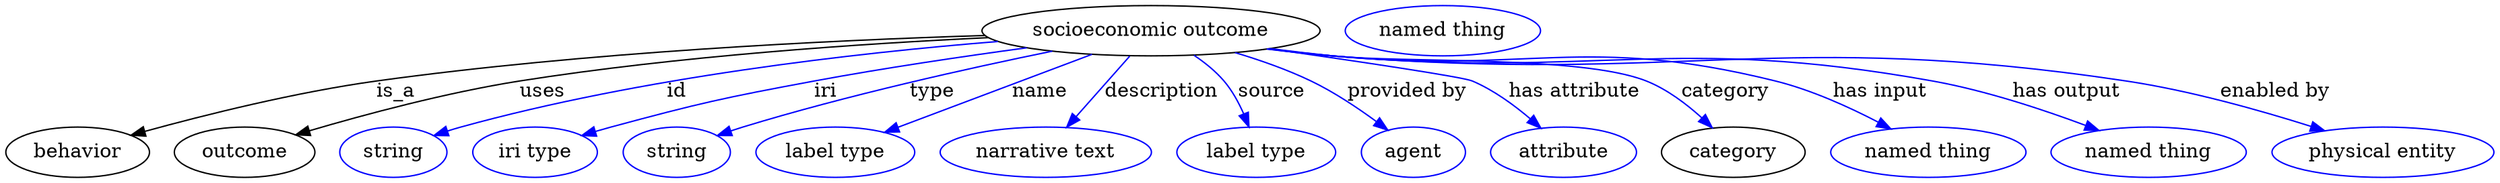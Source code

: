 digraph {
	graph [bb="0,0,1459,123"];
	node [label="\N"];
	"socioeconomic outcome"	[height=0.5,
		label="socioeconomic outcome",
		pos="677.6,105",
		width=2.69];
	behavior	[height=0.5,
		pos="41.596,18",
		width=1.1555];
	"socioeconomic outcome" -> behavior	[label=is_a,
		lp="234.6,61.5",
		pos="e,72.675,30.011 582.7,101.32 490.47,97.631 346.69,88.986 223.6,69 163.91,59.308 149.61,53.081 91.596,36 88.614,35.122 85.545,34.178 \
82.464,33.202"];
	outcome	[height=0.5,
		pos="142.6,18",
		width=1.1555];
	"socioeconomic outcome" -> outcome	[label=uses,
		lp="321.6,61.5",
		pos="e,173.2,30.304 584.7,99.799 509.9,95.308 402.33,86.341 309.6,69 265.52,60.757 216.52,45.306 183.06,33.752"];
	id	[color=blue,
		height=0.5,
		label=string,
		pos="232.6,18",
		width=0.84854];
	"socioeconomic outcome" -> id	[color=blue,
		label=id,
		lp="398.1,61.5",
		pos="e,256.04,29.713 590,97.153 506.67,88.82 378.65,71.241 272.6,36 270.22,35.209 267.78,34.336 265.34,33.417",
		style=solid];
	iri	[color=blue,
		height=0.5,
		label="iri type",
		pos="317.6,18",
		width=1.011];
	"socioeconomic outcome" -> iri	[color=blue,
		label=iri,
		lp="490.1,61.5",
		pos="e,345.06,29.846 606.34,92.685 569.54,86.452 523.99,78.133 483.6,69 429.23,56.706 415.62,53.202 362.6,36 360,35.159 357.34,34.257 \
354.67,33.322",
		style=solid];
	type	[color=blue,
		height=0.5,
		label=string,
		pos="402.6,18",
		width=0.84854];
	"socioeconomic outcome" -> type	[color=blue,
		label=type,
		lp="550.6,61.5",
		pos="e,426.55,29.642 621.81,90.22 573.74,77.789 502.8,58.102 442.6,36 440.38,35.188 438.12,34.322 435.84,33.426",
		style=solid];
	name	[color=blue,
		height=0.5,
		label="label type",
		pos="496.6,18",
		width=1.2638];
	"socioeconomic outcome" -> name	[color=blue,
		label=name,
		lp="614.1,61.5",
		pos="e,524.84,32.264 643.55,88.012 612.33,73.349 566.18,51.676 533.95,36.542",
		style=solid];
	description	[color=blue,
		height=0.5,
		label="narrative text",
		pos="617.6,18",
		width=1.6068];
	"socioeconomic outcome" -> description	[color=blue,
		label=description,
		lp="682.1,61.5",
		pos="e,629.52,35.885 665.45,86.799 656.86,74.622 645.19,58.089 635.52,44.398",
		style=solid];
	source	[color=blue,
		height=0.5,
		label="label type",
		pos="738.6,18",
		width=1.2638];
	"socioeconomic outcome" -> source	[color=blue,
		label=source,
		lp="743.6,61.5",
		pos="e,733.11,36.158 699.47,87.3 705.55,81.925 711.79,75.631 716.6,69 721.74,61.902 726.04,53.412 729.43,45.461",
		style=solid];
	"provided by"	[color=blue,
		height=0.5,
		label=agent,
		pos="831.6,18",
		width=0.83048];
	"socioeconomic outcome" -> "provided by"	[color=blue,
		label="provided by",
		lp="821.6,61.5",
		pos="e,815.37,33.274 722.09,88.986 736.36,83.47 751.99,76.672 765.6,69 780.35,60.682 795.5,49.43 807.56,39.707",
		style=solid];
	"has attribute"	[color=blue,
		height=0.5,
		label=attribute,
		pos="919.6,18",
		width=1.1193];
	"socioeconomic outcome" -> "has attribute"	[color=blue,
		label="has attribute",
		lp="916.1,61.5",
		pos="e,904.55,35 746.7,92.318 793.36,84.14 848.27,73.844 858.6,69 872.76,62.352 886.43,51.677 897.23,41.895",
		style=solid];
	category	[height=0.5,
		pos="1018.6,18",
		width=1.1374];
	"socioeconomic outcome" -> category	[color=blue,
		label=category,
		lp="1003.1,61.5",
		pos="e,1003.3,34.724 746.8,92.355 759.04,90.451 771.68,88.585 783.6,87 858.91,76.981 883.06,97.224 953.6,69 969.17,62.769 984.17,51.684 \
995.84,41.532",
		style=solid];
	"has input"	[color=blue,
		height=0.5,
		label="named thing",
		pos="1132.6,18",
		width=1.5346];
	"socioeconomic outcome" -> "has input"	[color=blue,
		label="has input",
		lp="1093.6,61.5",
		pos="e,1108.1,34.356 745.9,92.158 758.41,90.241 771.38,88.422 783.6,87 892.93,74.273 924.35,97.749 1030.6,69 1054.8,62.463 1080,50.12 \
1099.4,39.334",
		style=solid];
	"has output"	[color=blue,
		height=0.5,
		label="named thing",
		pos="1260.6,18",
		width=1.5346];
	"socioeconomic outcome" -> "has output"	[color=blue,
		label="has output",
		lp="1202.1,61.5",
		pos="e,1229.8,33.118 745.31,92.045 758,90.116 771.18,88.322 783.6,87 933.63,71.031 974.73,99.023 1122.6,69 1156.5,62.113 1193.3,48.46 \
1220.3,37.158",
		style=solid];
	"enabled by"	[color=blue,
		height=0.5,
		label="physical entity",
		pos="1396.6,18",
		width=1.7332];
	"socioeconomic outcome" -> "enabled by"	[color=blue,
		label="enabled by",
		lp="1323.6,61.5",
		pos="e,1361.2,32.843 744.73,91.997 757.59,90.048 770.99,88.258 783.6,87 983.21,67.081 1036.9,102.87 1234.6,69 1275.1,62.065 1319.6,47.831 \
1351.7,36.318",
		style=solid];
	"named thing_category"	[color=blue,
		height=0.5,
		label="named thing",
		pos="847.6,105",
		width=1.5346];
}
